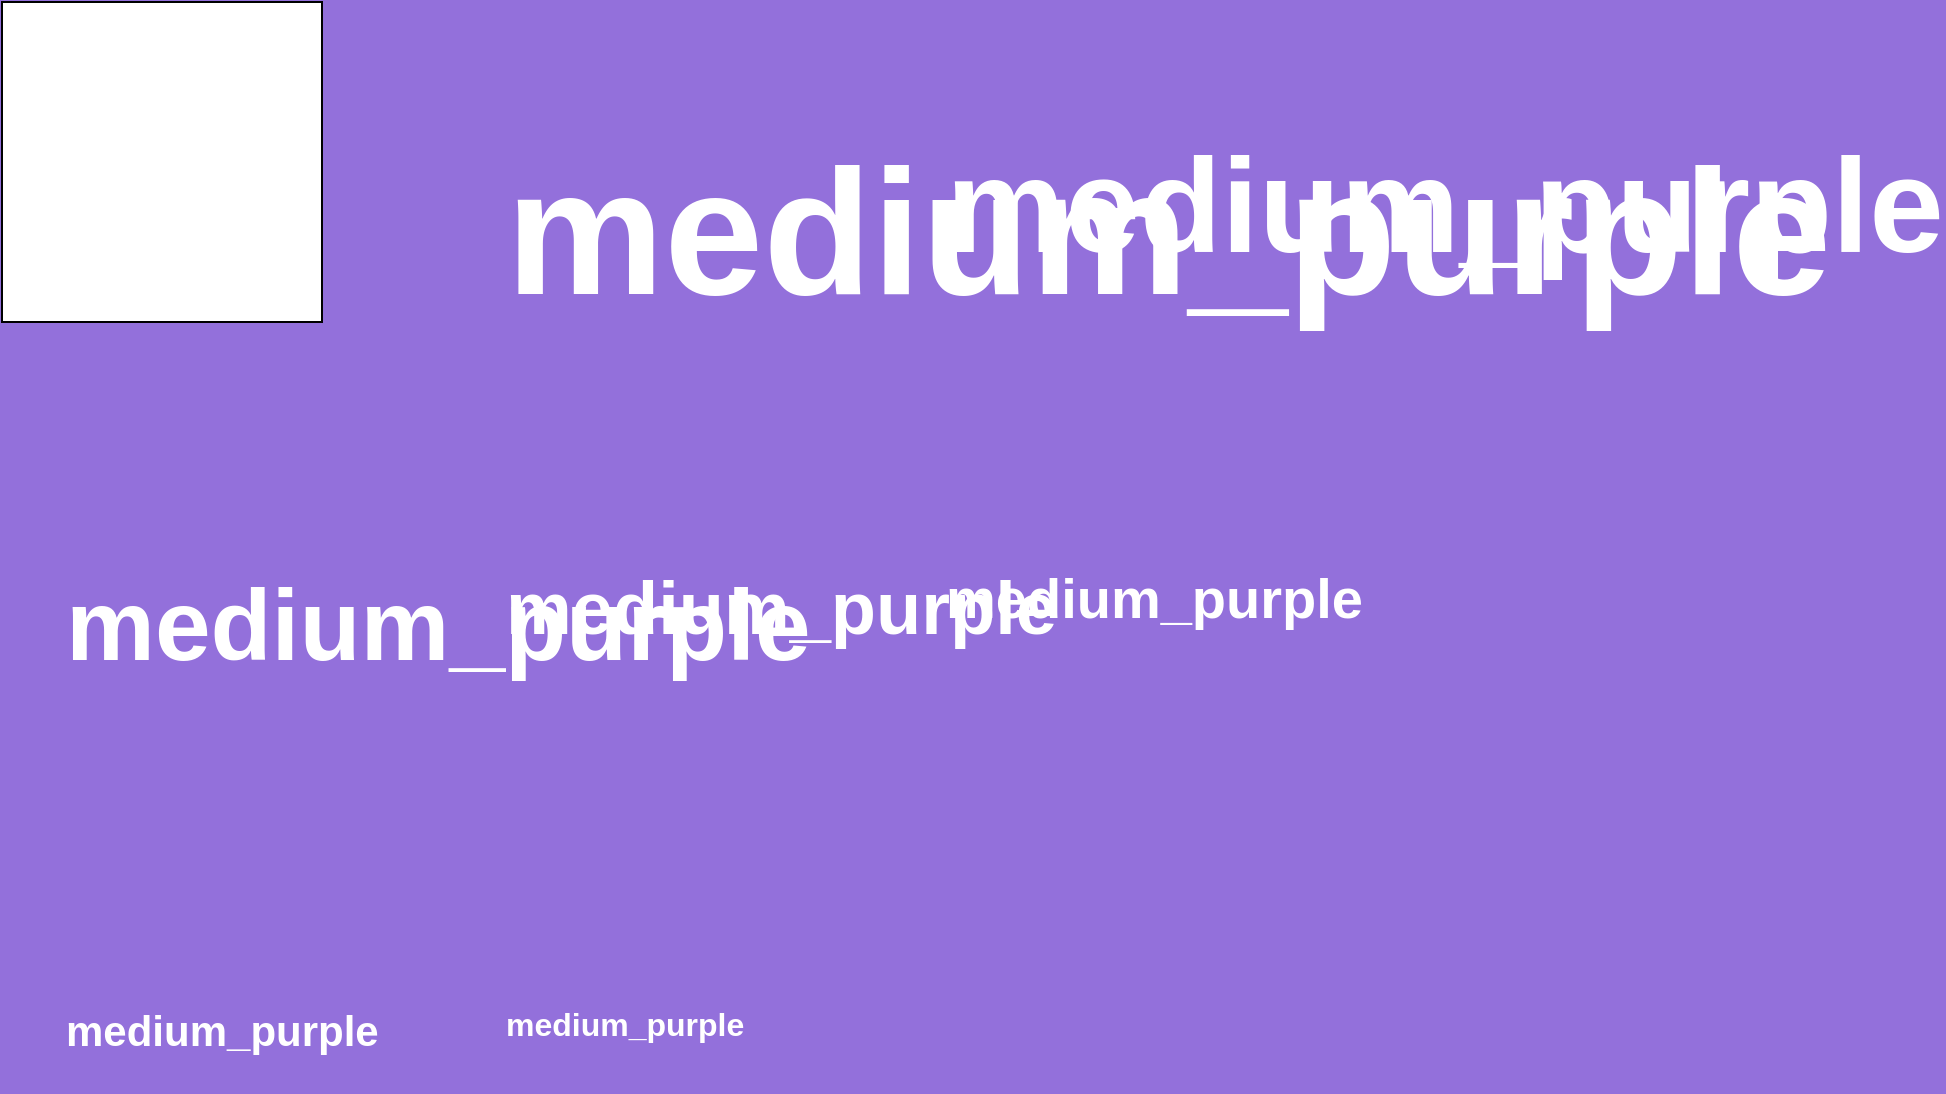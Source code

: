 <mxfile>
  <diagram id="VuY" name="medium_purple">
    <mxGraphModel dx="0" dy="0" background="#9370DB" grid="0" gridSize="10" guides="1" tooltips="1" connect="1" arrows="1" fold="1" page="1" pageScale="1" pageWidth="1169" pageHeight="827" math="0" shadow="0">
      <root>
        <mxCell id="page_root_VuY" parent="VuY"/>
        <mxCell id="node_root_VuY" parent="page_root_VuY"/>
        <mxCell id="VuY-2" value="" style="whiteSpace=wrap;html=1;fillColor=#ffffff;strokeColor=#000000;fontColor=#000000" vertex="1" parent="node_root_VuY">
          <mxGeometry x="30" y="30" width="160" height="160" as="geometry"/>
        </mxCell>
        <mxCell id="VuY-3" value="medium_purple" style="whiteSpace=wrap;html=1;fontColor=#FFFFFF;text;fontSize=89;fontStyle=1;fillColor=none" vertex="1" parent="node_root_VuY">
          <mxGeometry x="280" y="85" width="100" height="50" as="geometry"/>
        </mxCell>
        <mxCell id="VuY-4" value="medium_purple" style="whiteSpace=wrap;html=1;fontColor=#FFFFFF;text;fontSize=67;fontStyle=1;fillColor=none" vertex="1" parent="node_root_VuY">
          <mxGeometry x="500" y="85" width="100" height="50" as="geometry"/>
        </mxCell>
        <mxCell id="VuY-5" value="medium_purple" style="whiteSpace=wrap;html=1;fontColor=#FFFFFF;text;fontSize=50;fontStyle=1;fillColor=none" vertex="1" parent="node_root_VuY">
          <mxGeometry x="60" y="305" width="100" height="50" as="geometry"/>
        </mxCell>
        <mxCell id="VuY-6" value="medium_purple" style="whiteSpace=wrap;html=1;fontColor=#FFFFFF;text;fontSize=37;fontStyle=1;fillColor=none" vertex="1" parent="node_root_VuY">
          <mxGeometry x="280" y="305" width="100" height="50" as="geometry"/>
        </mxCell>
        <mxCell id="VuY-7" value="medium_purple" style="whiteSpace=wrap;html=1;fontColor=#FFFFFF;text;fontSize=28;fontStyle=1;fillColor=none" vertex="1" parent="node_root_VuY">
          <mxGeometry x="500" y="305" width="100" height="50" as="geometry"/>
        </mxCell>
        <mxCell id="VuY-8" value="medium_purple" style="whiteSpace=wrap;html=1;fontColor=#FFFFFF;text;fontSize=21;fontStyle=1;fillColor=none" vertex="1" parent="node_root_VuY">
          <mxGeometry x="60" y="525" width="100" height="50" as="geometry"/>
        </mxCell>
        <mxCell id="VuY-9" value="medium_purple" style="whiteSpace=wrap;html=1;fontColor=#FFFFFF;text;fontSize=16;fontStyle=1;fillColor=none" vertex="1" parent="node_root_VuY">
          <mxGeometry x="280" y="525" width="100" height="50" as="geometry"/>
        </mxCell>
      </root>
    </mxGraphModel>
  </diagram>
  <diagram id="MVW" name="dark_violet">
    <mxGraphModel dx="0" dy="0" background="#9400D3" grid="0" gridSize="10" guides="1" tooltips="1" connect="1" arrows="1" fold="1" page="1" pageScale="1" pageWidth="1169" pageHeight="827" math="0" shadow="0">
      <root>
        <mxCell id="page_root_MVW" parent="MVW"/>
        <mxCell id="node_root_MVW" parent="page_root_MVW"/>
        <mxCell id="MVW-2" value="" style="whiteSpace=wrap;html=1;fillColor=#ffffff;strokeColor=#000000;fontColor=#000000" vertex="1" parent="node_root_MVW">
          <mxGeometry x="30" y="30" width="160" height="160" as="geometry"/>
        </mxCell>
        <mxCell id="MVW-3" value="dark_violet" style="whiteSpace=wrap;html=1;fontColor=#FFFFFF;text;fontSize=89;fontStyle=1;fillColor=none" vertex="1" parent="node_root_MVW">
          <mxGeometry x="280" y="85" width="100" height="50" as="geometry"/>
        </mxCell>
        <mxCell id="MVW-4" value="dark_violet" style="whiteSpace=wrap;html=1;fontColor=#FFFFFF;text;fontSize=67;fontStyle=1;fillColor=none" vertex="1" parent="node_root_MVW">
          <mxGeometry x="500" y="85" width="100" height="50" as="geometry"/>
        </mxCell>
        <mxCell id="MVW-5" value="dark_violet" style="whiteSpace=wrap;html=1;fontColor=#FFFFFF;text;fontSize=50;fontStyle=1;fillColor=none" vertex="1" parent="node_root_MVW">
          <mxGeometry x="60" y="305" width="100" height="50" as="geometry"/>
        </mxCell>
        <mxCell id="MVW-6" value="dark_violet" style="whiteSpace=wrap;html=1;fontColor=#FFFFFF;text;fontSize=37;fontStyle=1;fillColor=none" vertex="1" parent="node_root_MVW">
          <mxGeometry x="280" y="305" width="100" height="50" as="geometry"/>
        </mxCell>
        <mxCell id="MVW-7" value="dark_violet" style="whiteSpace=wrap;html=1;fontColor=#FFFFFF;text;fontSize=28;fontStyle=1;fillColor=none" vertex="1" parent="node_root_MVW">
          <mxGeometry x="500" y="305" width="100" height="50" as="geometry"/>
        </mxCell>
        <mxCell id="MVW-8" value="dark_violet" style="whiteSpace=wrap;html=1;fontColor=#FFFFFF;text;fontSize=21;fontStyle=1;fillColor=none" vertex="1" parent="node_root_MVW">
          <mxGeometry x="60" y="525" width="100" height="50" as="geometry"/>
        </mxCell>
        <mxCell id="MVW-9" value="dark_violet" style="whiteSpace=wrap;html=1;fontColor=#FFFFFF;text;fontSize=16;fontStyle=1;fillColor=none" vertex="1" parent="node_root_MVW">
          <mxGeometry x="280" y="525" width="100" height="50" as="geometry"/>
        </mxCell>
      </root>
    </mxGraphModel>
  </diagram>
  <diagram id="BAK" name="pale_green">
    <mxGraphModel dx="0" dy="0" background="#98FB98" grid="0" gridSize="10" guides="1" tooltips="1" connect="1" arrows="1" fold="1" page="1" pageScale="1" pageWidth="1169" pageHeight="827" math="0" shadow="0">
      <root>
        <mxCell id="page_root_BAK" parent="BAK"/>
        <mxCell id="node_root_BAK" parent="page_root_BAK"/>
        <mxCell id="BAK-2" value="" style="whiteSpace=wrap;html=1;fillColor=#ffffff;strokeColor=#000000;fontColor=#000000" vertex="1" parent="node_root_BAK">
          <mxGeometry x="30" y="30" width="160" height="160" as="geometry"/>
        </mxCell>
        <mxCell id="BAK-3" value="pale_green" style="whiteSpace=wrap;html=1;fontColor=#1F2D3D;text;fontSize=89;fontStyle=1;fillColor=none" vertex="1" parent="node_root_BAK">
          <mxGeometry x="280" y="85" width="100" height="50" as="geometry"/>
        </mxCell>
        <mxCell id="BAK-4" value="pale_green" style="whiteSpace=wrap;html=1;fontColor=#1F2D3D;text;fontSize=67;fontStyle=1;fillColor=none" vertex="1" parent="node_root_BAK">
          <mxGeometry x="500" y="85" width="100" height="50" as="geometry"/>
        </mxCell>
        <mxCell id="BAK-5" value="pale_green" style="whiteSpace=wrap;html=1;fontColor=#1F2D3D;text;fontSize=50;fontStyle=1;fillColor=none" vertex="1" parent="node_root_BAK">
          <mxGeometry x="60" y="305" width="100" height="50" as="geometry"/>
        </mxCell>
        <mxCell id="BAK-6" value="pale_green" style="whiteSpace=wrap;html=1;fontColor=#1F2D3D;text;fontSize=37;fontStyle=1;fillColor=none" vertex="1" parent="node_root_BAK">
          <mxGeometry x="280" y="305" width="100" height="50" as="geometry"/>
        </mxCell>
        <mxCell id="BAK-7" value="pale_green" style="whiteSpace=wrap;html=1;fontColor=#1F2D3D;text;fontSize=28;fontStyle=1;fillColor=none" vertex="1" parent="node_root_BAK">
          <mxGeometry x="500" y="305" width="100" height="50" as="geometry"/>
        </mxCell>
        <mxCell id="BAK-8" value="pale_green" style="whiteSpace=wrap;html=1;fontColor=#1F2D3D;text;fontSize=21;fontStyle=1;fillColor=none" vertex="1" parent="node_root_BAK">
          <mxGeometry x="60" y="525" width="100" height="50" as="geometry"/>
        </mxCell>
        <mxCell id="BAK-9" value="pale_green" style="whiteSpace=wrap;html=1;fontColor=#1F2D3D;text;fontSize=16;fontStyle=1;fillColor=none" vertex="1" parent="node_root_BAK">
          <mxGeometry x="280" y="525" width="100" height="50" as="geometry"/>
        </mxCell>
      </root>
    </mxGraphModel>
  </diagram>
  <diagram id="IHz" name="dark_orchid">
    <mxGraphModel dx="0" dy="0" background="#9932CC" grid="0" gridSize="10" guides="1" tooltips="1" connect="1" arrows="1" fold="1" page="1" pageScale="1" pageWidth="1169" pageHeight="827" math="0" shadow="0">
      <root>
        <mxCell id="page_root_IHz" parent="IHz"/>
        <mxCell id="node_root_IHz" parent="page_root_IHz"/>
        <mxCell id="IHz-2" value="" style="whiteSpace=wrap;html=1;fillColor=#ffffff;strokeColor=#000000;fontColor=#000000" vertex="1" parent="node_root_IHz">
          <mxGeometry x="30" y="30" width="160" height="160" as="geometry"/>
        </mxCell>
        <mxCell id="IHz-3" value="dark_orchid" style="whiteSpace=wrap;html=1;fontColor=#FFFFFF;text;fontSize=89;fontStyle=1;fillColor=none" vertex="1" parent="node_root_IHz">
          <mxGeometry x="280" y="85" width="100" height="50" as="geometry"/>
        </mxCell>
        <mxCell id="IHz-4" value="dark_orchid" style="whiteSpace=wrap;html=1;fontColor=#FFFFFF;text;fontSize=67;fontStyle=1;fillColor=none" vertex="1" parent="node_root_IHz">
          <mxGeometry x="500" y="85" width="100" height="50" as="geometry"/>
        </mxCell>
        <mxCell id="IHz-5" value="dark_orchid" style="whiteSpace=wrap;html=1;fontColor=#FFFFFF;text;fontSize=50;fontStyle=1;fillColor=none" vertex="1" parent="node_root_IHz">
          <mxGeometry x="60" y="305" width="100" height="50" as="geometry"/>
        </mxCell>
        <mxCell id="IHz-6" value="dark_orchid" style="whiteSpace=wrap;html=1;fontColor=#FFFFFF;text;fontSize=37;fontStyle=1;fillColor=none" vertex="1" parent="node_root_IHz">
          <mxGeometry x="280" y="305" width="100" height="50" as="geometry"/>
        </mxCell>
        <mxCell id="IHz-7" value="dark_orchid" style="whiteSpace=wrap;html=1;fontColor=#FFFFFF;text;fontSize=28;fontStyle=1;fillColor=none" vertex="1" parent="node_root_IHz">
          <mxGeometry x="500" y="305" width="100" height="50" as="geometry"/>
        </mxCell>
        <mxCell id="IHz-8" value="dark_orchid" style="whiteSpace=wrap;html=1;fontColor=#FFFFFF;text;fontSize=21;fontStyle=1;fillColor=none" vertex="1" parent="node_root_IHz">
          <mxGeometry x="60" y="525" width="100" height="50" as="geometry"/>
        </mxCell>
        <mxCell id="IHz-9" value="dark_orchid" style="whiteSpace=wrap;html=1;fontColor=#FFFFFF;text;fontSize=16;fontStyle=1;fillColor=none" vertex="1" parent="node_root_IHz">
          <mxGeometry x="280" y="525" width="100" height="50" as="geometry"/>
        </mxCell>
      </root>
    </mxGraphModel>
  </diagram>
  <diagram id="iCE" name="yellow_green">
    <mxGraphModel dx="0" dy="0" background="#9ACD32" grid="0" gridSize="10" guides="1" tooltips="1" connect="1" arrows="1" fold="1" page="1" pageScale="1" pageWidth="1169" pageHeight="827" math="0" shadow="0">
      <root>
        <mxCell id="page_root_iCE" parent="iCE"/>
        <mxCell id="node_root_iCE" parent="page_root_iCE"/>
        <mxCell id="iCE-2" value="" style="whiteSpace=wrap;html=1;fillColor=#ffffff;strokeColor=#000000;fontColor=#000000" vertex="1" parent="node_root_iCE">
          <mxGeometry x="30" y="30" width="160" height="160" as="geometry"/>
        </mxCell>
        <mxCell id="iCE-3" value="yellow_green" style="whiteSpace=wrap;html=1;fontColor=#1F2D3D;text;fontSize=89;fontStyle=1;fillColor=none" vertex="1" parent="node_root_iCE">
          <mxGeometry x="280" y="85" width="100" height="50" as="geometry"/>
        </mxCell>
        <mxCell id="iCE-4" value="yellow_green" style="whiteSpace=wrap;html=1;fontColor=#1F2D3D;text;fontSize=67;fontStyle=1;fillColor=none" vertex="1" parent="node_root_iCE">
          <mxGeometry x="500" y="85" width="100" height="50" as="geometry"/>
        </mxCell>
        <mxCell id="iCE-5" value="yellow_green" style="whiteSpace=wrap;html=1;fontColor=#1F2D3D;text;fontSize=50;fontStyle=1;fillColor=none" vertex="1" parent="node_root_iCE">
          <mxGeometry x="60" y="305" width="100" height="50" as="geometry"/>
        </mxCell>
        <mxCell id="iCE-6" value="yellow_green" style="whiteSpace=wrap;html=1;fontColor=#1F2D3D;text;fontSize=37;fontStyle=1;fillColor=none" vertex="1" parent="node_root_iCE">
          <mxGeometry x="280" y="305" width="100" height="50" as="geometry"/>
        </mxCell>
        <mxCell id="iCE-7" value="yellow_green" style="whiteSpace=wrap;html=1;fontColor=#1F2D3D;text;fontSize=28;fontStyle=1;fillColor=none" vertex="1" parent="node_root_iCE">
          <mxGeometry x="500" y="305" width="100" height="50" as="geometry"/>
        </mxCell>
        <mxCell id="iCE-8" value="yellow_green" style="whiteSpace=wrap;html=1;fontColor=#1F2D3D;text;fontSize=21;fontStyle=1;fillColor=none" vertex="1" parent="node_root_iCE">
          <mxGeometry x="60" y="525" width="100" height="50" as="geometry"/>
        </mxCell>
        <mxCell id="iCE-9" value="yellow_green" style="whiteSpace=wrap;html=1;fontColor=#1F2D3D;text;fontSize=16;fontStyle=1;fillColor=none" vertex="1" parent="node_root_iCE">
          <mxGeometry x="280" y="525" width="100" height="50" as="geometry"/>
        </mxCell>
      </root>
    </mxGraphModel>
  </diagram>
  <diagram id="4Rz" name="sienna">
    <mxGraphModel dx="0" dy="0" background="#A0522D" grid="0" gridSize="10" guides="1" tooltips="1" connect="1" arrows="1" fold="1" page="1" pageScale="1" pageWidth="1169" pageHeight="827" math="0" shadow="0">
      <root>
        <mxCell id="page_root_4Rz" parent="4Rz"/>
        <mxCell id="node_root_4Rz" parent="page_root_4Rz"/>
        <mxCell id="4Rz-2" value="" style="whiteSpace=wrap;html=1;fillColor=#ffffff;strokeColor=#000000;fontColor=#000000" vertex="1" parent="node_root_4Rz">
          <mxGeometry x="30" y="30" width="160" height="160" as="geometry"/>
        </mxCell>
        <mxCell id="4Rz-3" value="sienna" style="whiteSpace=wrap;html=1;fontColor=#FFFFFF;text;fontSize=89;fontStyle=1;fillColor=none" vertex="1" parent="node_root_4Rz">
          <mxGeometry x="280" y="85" width="100" height="50" as="geometry"/>
        </mxCell>
        <mxCell id="4Rz-4" value="sienna" style="whiteSpace=wrap;html=1;fontColor=#FFFFFF;text;fontSize=67;fontStyle=1;fillColor=none" vertex="1" parent="node_root_4Rz">
          <mxGeometry x="500" y="85" width="100" height="50" as="geometry"/>
        </mxCell>
        <mxCell id="4Rz-5" value="sienna" style="whiteSpace=wrap;html=1;fontColor=#FFFFFF;text;fontSize=50;fontStyle=1;fillColor=none" vertex="1" parent="node_root_4Rz">
          <mxGeometry x="60" y="305" width="100" height="50" as="geometry"/>
        </mxCell>
        <mxCell id="4Rz-6" value="sienna" style="whiteSpace=wrap;html=1;fontColor=#FFFFFF;text;fontSize=37;fontStyle=1;fillColor=none" vertex="1" parent="node_root_4Rz">
          <mxGeometry x="280" y="305" width="100" height="50" as="geometry"/>
        </mxCell>
        <mxCell id="4Rz-7" value="sienna" style="whiteSpace=wrap;html=1;fontColor=#FFFFFF;text;fontSize=28;fontStyle=1;fillColor=none" vertex="1" parent="node_root_4Rz">
          <mxGeometry x="500" y="305" width="100" height="50" as="geometry"/>
        </mxCell>
        <mxCell id="4Rz-8" value="sienna" style="whiteSpace=wrap;html=1;fontColor=#FFFFFF;text;fontSize=21;fontStyle=1;fillColor=none" vertex="1" parent="node_root_4Rz">
          <mxGeometry x="60" y="525" width="100" height="50" as="geometry"/>
        </mxCell>
        <mxCell id="4Rz-9" value="sienna" style="whiteSpace=wrap;html=1;fontColor=#FFFFFF;text;fontSize=16;fontStyle=1;fillColor=none" vertex="1" parent="node_root_4Rz">
          <mxGeometry x="280" y="525" width="100" height="50" as="geometry"/>
        </mxCell>
      </root>
    </mxGraphModel>
  </diagram>
  <diagram id="Y4c" name="brown">
    <mxGraphModel dx="0" dy="0" background="#A52A2A" grid="0" gridSize="10" guides="1" tooltips="1" connect="1" arrows="1" fold="1" page="1" pageScale="1" pageWidth="1169" pageHeight="827" math="0" shadow="0">
      <root>
        <mxCell id="page_root_Y4c" parent="Y4c"/>
        <mxCell id="node_root_Y4c" parent="page_root_Y4c"/>
        <mxCell id="Y4c-2" value="" style="whiteSpace=wrap;html=1;fillColor=#ffffff;strokeColor=#000000;fontColor=#000000" vertex="1" parent="node_root_Y4c">
          <mxGeometry x="30" y="30" width="160" height="160" as="geometry"/>
        </mxCell>
        <mxCell id="Y4c-3" value="brown" style="whiteSpace=wrap;html=1;fontColor=#FFFFFF;text;fontSize=89;fontStyle=1;fillColor=none" vertex="1" parent="node_root_Y4c">
          <mxGeometry x="280" y="85" width="100" height="50" as="geometry"/>
        </mxCell>
        <mxCell id="Y4c-4" value="brown" style="whiteSpace=wrap;html=1;fontColor=#FFFFFF;text;fontSize=67;fontStyle=1;fillColor=none" vertex="1" parent="node_root_Y4c">
          <mxGeometry x="500" y="85" width="100" height="50" as="geometry"/>
        </mxCell>
        <mxCell id="Y4c-5" value="brown" style="whiteSpace=wrap;html=1;fontColor=#FFFFFF;text;fontSize=50;fontStyle=1;fillColor=none" vertex="1" parent="node_root_Y4c">
          <mxGeometry x="60" y="305" width="100" height="50" as="geometry"/>
        </mxCell>
        <mxCell id="Y4c-6" value="brown" style="whiteSpace=wrap;html=1;fontColor=#FFFFFF;text;fontSize=37;fontStyle=1;fillColor=none" vertex="1" parent="node_root_Y4c">
          <mxGeometry x="280" y="305" width="100" height="50" as="geometry"/>
        </mxCell>
        <mxCell id="Y4c-7" value="brown" style="whiteSpace=wrap;html=1;fontColor=#FFFFFF;text;fontSize=28;fontStyle=1;fillColor=none" vertex="1" parent="node_root_Y4c">
          <mxGeometry x="500" y="305" width="100" height="50" as="geometry"/>
        </mxCell>
        <mxCell id="Y4c-8" value="brown" style="whiteSpace=wrap;html=1;fontColor=#FFFFFF;text;fontSize=21;fontStyle=1;fillColor=none" vertex="1" parent="node_root_Y4c">
          <mxGeometry x="60" y="525" width="100" height="50" as="geometry"/>
        </mxCell>
        <mxCell id="Y4c-9" value="brown" style="whiteSpace=wrap;html=1;fontColor=#FFFFFF;text;fontSize=16;fontStyle=1;fillColor=none" vertex="1" parent="node_root_Y4c">
          <mxGeometry x="280" y="525" width="100" height="50" as="geometry"/>
        </mxCell>
      </root>
    </mxGraphModel>
  </diagram>
  <diagram id="M0I" name="dark_gray">
    <mxGraphModel dx="0" dy="0" background="#A9A9A9" grid="0" gridSize="10" guides="1" tooltips="1" connect="1" arrows="1" fold="1" page="1" pageScale="1" pageWidth="1169" pageHeight="827" math="0" shadow="0">
      <root>
        <mxCell id="page_root_M0I" parent="M0I"/>
        <mxCell id="node_root_M0I" parent="page_root_M0I"/>
        <mxCell id="M0I-2" value="" style="whiteSpace=wrap;html=1;fillColor=#ffffff;strokeColor=#000000;fontColor=#000000" vertex="1" parent="node_root_M0I">
          <mxGeometry x="30" y="30" width="160" height="160" as="geometry"/>
        </mxCell>
        <mxCell id="M0I-3" value="dark_gray" style="whiteSpace=wrap;html=1;fontColor=#1F2D3D;text;fontSize=89;fontStyle=1;fillColor=none" vertex="1" parent="node_root_M0I">
          <mxGeometry x="280" y="85" width="100" height="50" as="geometry"/>
        </mxCell>
        <mxCell id="M0I-4" value="dark_gray" style="whiteSpace=wrap;html=1;fontColor=#1F2D3D;text;fontSize=67;fontStyle=1;fillColor=none" vertex="1" parent="node_root_M0I">
          <mxGeometry x="500" y="85" width="100" height="50" as="geometry"/>
        </mxCell>
        <mxCell id="M0I-5" value="dark_gray" style="whiteSpace=wrap;html=1;fontColor=#1F2D3D;text;fontSize=50;fontStyle=1;fillColor=none" vertex="1" parent="node_root_M0I">
          <mxGeometry x="60" y="305" width="100" height="50" as="geometry"/>
        </mxCell>
        <mxCell id="M0I-6" value="dark_gray" style="whiteSpace=wrap;html=1;fontColor=#1F2D3D;text;fontSize=37;fontStyle=1;fillColor=none" vertex="1" parent="node_root_M0I">
          <mxGeometry x="280" y="305" width="100" height="50" as="geometry"/>
        </mxCell>
        <mxCell id="M0I-7" value="dark_gray" style="whiteSpace=wrap;html=1;fontColor=#1F2D3D;text;fontSize=28;fontStyle=1;fillColor=none" vertex="1" parent="node_root_M0I">
          <mxGeometry x="500" y="305" width="100" height="50" as="geometry"/>
        </mxCell>
        <mxCell id="M0I-8" value="dark_gray" style="whiteSpace=wrap;html=1;fontColor=#1F2D3D;text;fontSize=21;fontStyle=1;fillColor=none" vertex="1" parent="node_root_M0I">
          <mxGeometry x="60" y="525" width="100" height="50" as="geometry"/>
        </mxCell>
        <mxCell id="M0I-9" value="dark_gray" style="whiteSpace=wrap;html=1;fontColor=#1F2D3D;text;fontSize=16;fontStyle=1;fillColor=none" vertex="1" parent="node_root_M0I">
          <mxGeometry x="280" y="525" width="100" height="50" as="geometry"/>
        </mxCell>
      </root>
    </mxGraphModel>
  </diagram>
  <diagram id="tAm" name="dark_grey">
    <mxGraphModel dx="0" dy="0" background="#A9A9A9" grid="0" gridSize="10" guides="1" tooltips="1" connect="1" arrows="1" fold="1" page="1" pageScale="1" pageWidth="1169" pageHeight="827" math="0" shadow="0">
      <root>
        <mxCell id="page_root_tAm" parent="tAm"/>
        <mxCell id="node_root_tAm" parent="page_root_tAm"/>
        <mxCell id="tAm-2" value="" style="whiteSpace=wrap;html=1;fillColor=#ffffff;strokeColor=#000000;fontColor=#000000" vertex="1" parent="node_root_tAm">
          <mxGeometry x="30" y="30" width="160" height="160" as="geometry"/>
        </mxCell>
        <mxCell id="tAm-3" value="dark_grey" style="whiteSpace=wrap;html=1;fontColor=#1F2D3D;text;fontSize=89;fontStyle=1;fillColor=none" vertex="1" parent="node_root_tAm">
          <mxGeometry x="280" y="85" width="100" height="50" as="geometry"/>
        </mxCell>
        <mxCell id="tAm-4" value="dark_grey" style="whiteSpace=wrap;html=1;fontColor=#1F2D3D;text;fontSize=67;fontStyle=1;fillColor=none" vertex="1" parent="node_root_tAm">
          <mxGeometry x="500" y="85" width="100" height="50" as="geometry"/>
        </mxCell>
        <mxCell id="tAm-5" value="dark_grey" style="whiteSpace=wrap;html=1;fontColor=#1F2D3D;text;fontSize=50;fontStyle=1;fillColor=none" vertex="1" parent="node_root_tAm">
          <mxGeometry x="60" y="305" width="100" height="50" as="geometry"/>
        </mxCell>
        <mxCell id="tAm-6" value="dark_grey" style="whiteSpace=wrap;html=1;fontColor=#1F2D3D;text;fontSize=37;fontStyle=1;fillColor=none" vertex="1" parent="node_root_tAm">
          <mxGeometry x="280" y="305" width="100" height="50" as="geometry"/>
        </mxCell>
        <mxCell id="tAm-7" value="dark_grey" style="whiteSpace=wrap;html=1;fontColor=#1F2D3D;text;fontSize=28;fontStyle=1;fillColor=none" vertex="1" parent="node_root_tAm">
          <mxGeometry x="500" y="305" width="100" height="50" as="geometry"/>
        </mxCell>
        <mxCell id="tAm-8" value="dark_grey" style="whiteSpace=wrap;html=1;fontColor=#1F2D3D;text;fontSize=21;fontStyle=1;fillColor=none" vertex="1" parent="node_root_tAm">
          <mxGeometry x="60" y="525" width="100" height="50" as="geometry"/>
        </mxCell>
        <mxCell id="tAm-9" value="dark_grey" style="whiteSpace=wrap;html=1;fontColor=#1F2D3D;text;fontSize=16;fontStyle=1;fillColor=none" vertex="1" parent="node_root_tAm">
          <mxGeometry x="280" y="525" width="100" height="50" as="geometry"/>
        </mxCell>
      </root>
    </mxGraphModel>
  </diagram>
  <diagram id="wiN" name="light_blue">
    <mxGraphModel dx="0" dy="0" background="#ADD8E6" grid="0" gridSize="10" guides="1" tooltips="1" connect="1" arrows="1" fold="1" page="1" pageScale="1" pageWidth="1169" pageHeight="827" math="0" shadow="0">
      <root>
        <mxCell id="page_root_wiN" parent="wiN"/>
        <mxCell id="node_root_wiN" parent="page_root_wiN"/>
        <mxCell id="wiN-2" value="" style="whiteSpace=wrap;html=1;fillColor=#ffffff;strokeColor=#000000;fontColor=#000000" vertex="1" parent="node_root_wiN">
          <mxGeometry x="30" y="30" width="160" height="160" as="geometry"/>
        </mxCell>
        <mxCell id="wiN-3" value="light_blue" style="whiteSpace=wrap;html=1;fontColor=#1F2D3D;text;fontSize=89;fontStyle=1;fillColor=none" vertex="1" parent="node_root_wiN">
          <mxGeometry x="280" y="85" width="100" height="50" as="geometry"/>
        </mxCell>
        <mxCell id="wiN-4" value="light_blue" style="whiteSpace=wrap;html=1;fontColor=#1F2D3D;text;fontSize=67;fontStyle=1;fillColor=none" vertex="1" parent="node_root_wiN">
          <mxGeometry x="500" y="85" width="100" height="50" as="geometry"/>
        </mxCell>
        <mxCell id="wiN-5" value="light_blue" style="whiteSpace=wrap;html=1;fontColor=#1F2D3D;text;fontSize=50;fontStyle=1;fillColor=none" vertex="1" parent="node_root_wiN">
          <mxGeometry x="60" y="305" width="100" height="50" as="geometry"/>
        </mxCell>
        <mxCell id="wiN-6" value="light_blue" style="whiteSpace=wrap;html=1;fontColor=#1F2D3D;text;fontSize=37;fontStyle=1;fillColor=none" vertex="1" parent="node_root_wiN">
          <mxGeometry x="280" y="305" width="100" height="50" as="geometry"/>
        </mxCell>
        <mxCell id="wiN-7" value="light_blue" style="whiteSpace=wrap;html=1;fontColor=#1F2D3D;text;fontSize=28;fontStyle=1;fillColor=none" vertex="1" parent="node_root_wiN">
          <mxGeometry x="500" y="305" width="100" height="50" as="geometry"/>
        </mxCell>
        <mxCell id="wiN-8" value="light_blue" style="whiteSpace=wrap;html=1;fontColor=#1F2D3D;text;fontSize=21;fontStyle=1;fillColor=none" vertex="1" parent="node_root_wiN">
          <mxGeometry x="60" y="525" width="100" height="50" as="geometry"/>
        </mxCell>
        <mxCell id="wiN-9" value="light_blue" style="whiteSpace=wrap;html=1;fontColor=#1F2D3D;text;fontSize=16;fontStyle=1;fillColor=none" vertex="1" parent="node_root_wiN">
          <mxGeometry x="280" y="525" width="100" height="50" as="geometry"/>
        </mxCell>
      </root>
    </mxGraphModel>
  </diagram>
  <diagram id="Sf1" name="green_yellow">
    <mxGraphModel dx="0" dy="0" background="#ADFF2F" grid="0" gridSize="10" guides="1" tooltips="1" connect="1" arrows="1" fold="1" page="1" pageScale="1" pageWidth="1169" pageHeight="827" math="0" shadow="0">
      <root>
        <mxCell id="page_root_Sf1" parent="Sf1"/>
        <mxCell id="node_root_Sf1" parent="page_root_Sf1"/>
        <mxCell id="Sf1-2" value="" style="whiteSpace=wrap;html=1;fillColor=#ffffff;strokeColor=#000000;fontColor=#000000" vertex="1" parent="node_root_Sf1">
          <mxGeometry x="30" y="30" width="160" height="160" as="geometry"/>
        </mxCell>
        <mxCell id="Sf1-3" value="green_yellow" style="whiteSpace=wrap;html=1;fontColor=#1F2D3D;text;fontSize=89;fontStyle=1;fillColor=none" vertex="1" parent="node_root_Sf1">
          <mxGeometry x="280" y="85" width="100" height="50" as="geometry"/>
        </mxCell>
        <mxCell id="Sf1-4" value="green_yellow" style="whiteSpace=wrap;html=1;fontColor=#1F2D3D;text;fontSize=67;fontStyle=1;fillColor=none" vertex="1" parent="node_root_Sf1">
          <mxGeometry x="500" y="85" width="100" height="50" as="geometry"/>
        </mxCell>
        <mxCell id="Sf1-5" value="green_yellow" style="whiteSpace=wrap;html=1;fontColor=#1F2D3D;text;fontSize=50;fontStyle=1;fillColor=none" vertex="1" parent="node_root_Sf1">
          <mxGeometry x="60" y="305" width="100" height="50" as="geometry"/>
        </mxCell>
        <mxCell id="Sf1-6" value="green_yellow" style="whiteSpace=wrap;html=1;fontColor=#1F2D3D;text;fontSize=37;fontStyle=1;fillColor=none" vertex="1" parent="node_root_Sf1">
          <mxGeometry x="280" y="305" width="100" height="50" as="geometry"/>
        </mxCell>
        <mxCell id="Sf1-7" value="green_yellow" style="whiteSpace=wrap;html=1;fontColor=#1F2D3D;text;fontSize=28;fontStyle=1;fillColor=none" vertex="1" parent="node_root_Sf1">
          <mxGeometry x="500" y="305" width="100" height="50" as="geometry"/>
        </mxCell>
        <mxCell id="Sf1-8" value="green_yellow" style="whiteSpace=wrap;html=1;fontColor=#1F2D3D;text;fontSize=21;fontStyle=1;fillColor=none" vertex="1" parent="node_root_Sf1">
          <mxGeometry x="60" y="525" width="100" height="50" as="geometry"/>
        </mxCell>
        <mxCell id="Sf1-9" value="green_yellow" style="whiteSpace=wrap;html=1;fontColor=#1F2D3D;text;fontSize=16;fontStyle=1;fillColor=none" vertex="1" parent="node_root_Sf1">
          <mxGeometry x="280" y="525" width="100" height="50" as="geometry"/>
        </mxCell>
      </root>
    </mxGraphModel>
  </diagram>
  <diagram id="YP2" name="pale_turquoise">
    <mxGraphModel dx="0" dy="0" background="#AFEEEE" grid="0" gridSize="10" guides="1" tooltips="1" connect="1" arrows="1" fold="1" page="1" pageScale="1" pageWidth="1169" pageHeight="827" math="0" shadow="0">
      <root>
        <mxCell id="page_root_YP2" parent="YP2"/>
        <mxCell id="node_root_YP2" parent="page_root_YP2"/>
        <mxCell id="YP2-2" value="" style="whiteSpace=wrap;html=1;fillColor=#ffffff;strokeColor=#000000;fontColor=#000000" vertex="1" parent="node_root_YP2">
          <mxGeometry x="30" y="30" width="160" height="160" as="geometry"/>
        </mxCell>
        <mxCell id="YP2-3" value="pale_turquoise" style="whiteSpace=wrap;html=1;fontColor=#1F2D3D;text;fontSize=89;fontStyle=1;fillColor=none" vertex="1" parent="node_root_YP2">
          <mxGeometry x="280" y="85" width="100" height="50" as="geometry"/>
        </mxCell>
        <mxCell id="YP2-4" value="pale_turquoise" style="whiteSpace=wrap;html=1;fontColor=#1F2D3D;text;fontSize=67;fontStyle=1;fillColor=none" vertex="1" parent="node_root_YP2">
          <mxGeometry x="500" y="85" width="100" height="50" as="geometry"/>
        </mxCell>
        <mxCell id="YP2-5" value="pale_turquoise" style="whiteSpace=wrap;html=1;fontColor=#1F2D3D;text;fontSize=50;fontStyle=1;fillColor=none" vertex="1" parent="node_root_YP2">
          <mxGeometry x="60" y="305" width="100" height="50" as="geometry"/>
        </mxCell>
        <mxCell id="YP2-6" value="pale_turquoise" style="whiteSpace=wrap;html=1;fontColor=#1F2D3D;text;fontSize=37;fontStyle=1;fillColor=none" vertex="1" parent="node_root_YP2">
          <mxGeometry x="280" y="305" width="100" height="50" as="geometry"/>
        </mxCell>
        <mxCell id="YP2-7" value="pale_turquoise" style="whiteSpace=wrap;html=1;fontColor=#1F2D3D;text;fontSize=28;fontStyle=1;fillColor=none" vertex="1" parent="node_root_YP2">
          <mxGeometry x="500" y="305" width="100" height="50" as="geometry"/>
        </mxCell>
        <mxCell id="YP2-8" value="pale_turquoise" style="whiteSpace=wrap;html=1;fontColor=#1F2D3D;text;fontSize=21;fontStyle=1;fillColor=none" vertex="1" parent="node_root_YP2">
          <mxGeometry x="60" y="525" width="100" height="50" as="geometry"/>
        </mxCell>
        <mxCell id="YP2-9" value="pale_turquoise" style="whiteSpace=wrap;html=1;fontColor=#1F2D3D;text;fontSize=16;fontStyle=1;fillColor=none" vertex="1" parent="node_root_YP2">
          <mxGeometry x="280" y="525" width="100" height="50" as="geometry"/>
        </mxCell>
      </root>
    </mxGraphModel>
  </diagram>
  <diagram id="3op" name="light_steel_blue">
    <mxGraphModel dx="0" dy="0" background="#B0C4DE" grid="0" gridSize="10" guides="1" tooltips="1" connect="1" arrows="1" fold="1" page="1" pageScale="1" pageWidth="1169" pageHeight="827" math="0" shadow="0">
      <root>
        <mxCell id="page_root_3op" parent="3op"/>
        <mxCell id="node_root_3op" parent="page_root_3op"/>
        <mxCell id="3op-2" value="" style="whiteSpace=wrap;html=1;fillColor=#ffffff;strokeColor=#000000;fontColor=#000000" vertex="1" parent="node_root_3op">
          <mxGeometry x="30" y="30" width="160" height="160" as="geometry"/>
        </mxCell>
        <mxCell id="3op-3" value="light_steel_blue" style="whiteSpace=wrap;html=1;fontColor=#1F2D3D;text;fontSize=89;fontStyle=1;fillColor=none" vertex="1" parent="node_root_3op">
          <mxGeometry x="280" y="85" width="100" height="50" as="geometry"/>
        </mxCell>
        <mxCell id="3op-4" value="light_steel_blue" style="whiteSpace=wrap;html=1;fontColor=#1F2D3D;text;fontSize=67;fontStyle=1;fillColor=none" vertex="1" parent="node_root_3op">
          <mxGeometry x="500" y="85" width="100" height="50" as="geometry"/>
        </mxCell>
        <mxCell id="3op-5" value="light_steel_blue" style="whiteSpace=wrap;html=1;fontColor=#1F2D3D;text;fontSize=50;fontStyle=1;fillColor=none" vertex="1" parent="node_root_3op">
          <mxGeometry x="60" y="305" width="100" height="50" as="geometry"/>
        </mxCell>
        <mxCell id="3op-6" value="light_steel_blue" style="whiteSpace=wrap;html=1;fontColor=#1F2D3D;text;fontSize=37;fontStyle=1;fillColor=none" vertex="1" parent="node_root_3op">
          <mxGeometry x="280" y="305" width="100" height="50" as="geometry"/>
        </mxCell>
        <mxCell id="3op-7" value="light_steel_blue" style="whiteSpace=wrap;html=1;fontColor=#1F2D3D;text;fontSize=28;fontStyle=1;fillColor=none" vertex="1" parent="node_root_3op">
          <mxGeometry x="500" y="305" width="100" height="50" as="geometry"/>
        </mxCell>
        <mxCell id="3op-8" value="light_steel_blue" style="whiteSpace=wrap;html=1;fontColor=#1F2D3D;text;fontSize=21;fontStyle=1;fillColor=none" vertex="1" parent="node_root_3op">
          <mxGeometry x="60" y="525" width="100" height="50" as="geometry"/>
        </mxCell>
        <mxCell id="3op-9" value="light_steel_blue" style="whiteSpace=wrap;html=1;fontColor=#1F2D3D;text;fontSize=16;fontStyle=1;fillColor=none" vertex="1" parent="node_root_3op">
          <mxGeometry x="280" y="525" width="100" height="50" as="geometry"/>
        </mxCell>
      </root>
    </mxGraphModel>
  </diagram>
  <diagram id="Otb" name="powder_blue">
    <mxGraphModel dx="0" dy="0" background="#B0E0E6" grid="0" gridSize="10" guides="1" tooltips="1" connect="1" arrows="1" fold="1" page="1" pageScale="1" pageWidth="1169" pageHeight="827" math="0" shadow="0">
      <root>
        <mxCell id="page_root_Otb" parent="Otb"/>
        <mxCell id="node_root_Otb" parent="page_root_Otb"/>
        <mxCell id="Otb-2" value="" style="whiteSpace=wrap;html=1;fillColor=#ffffff;strokeColor=#000000;fontColor=#000000" vertex="1" parent="node_root_Otb">
          <mxGeometry x="30" y="30" width="160" height="160" as="geometry"/>
        </mxCell>
        <mxCell id="Otb-3" value="powder_blue" style="whiteSpace=wrap;html=1;fontColor=#1F2D3D;text;fontSize=89;fontStyle=1;fillColor=none" vertex="1" parent="node_root_Otb">
          <mxGeometry x="280" y="85" width="100" height="50" as="geometry"/>
        </mxCell>
        <mxCell id="Otb-4" value="powder_blue" style="whiteSpace=wrap;html=1;fontColor=#1F2D3D;text;fontSize=67;fontStyle=1;fillColor=none" vertex="1" parent="node_root_Otb">
          <mxGeometry x="500" y="85" width="100" height="50" as="geometry"/>
        </mxCell>
        <mxCell id="Otb-5" value="powder_blue" style="whiteSpace=wrap;html=1;fontColor=#1F2D3D;text;fontSize=50;fontStyle=1;fillColor=none" vertex="1" parent="node_root_Otb">
          <mxGeometry x="60" y="305" width="100" height="50" as="geometry"/>
        </mxCell>
        <mxCell id="Otb-6" value="powder_blue" style="whiteSpace=wrap;html=1;fontColor=#1F2D3D;text;fontSize=37;fontStyle=1;fillColor=none" vertex="1" parent="node_root_Otb">
          <mxGeometry x="280" y="305" width="100" height="50" as="geometry"/>
        </mxCell>
        <mxCell id="Otb-7" value="powder_blue" style="whiteSpace=wrap;html=1;fontColor=#1F2D3D;text;fontSize=28;fontStyle=1;fillColor=none" vertex="1" parent="node_root_Otb">
          <mxGeometry x="500" y="305" width="100" height="50" as="geometry"/>
        </mxCell>
        <mxCell id="Otb-8" value="powder_blue" style="whiteSpace=wrap;html=1;fontColor=#1F2D3D;text;fontSize=21;fontStyle=1;fillColor=none" vertex="1" parent="node_root_Otb">
          <mxGeometry x="60" y="525" width="100" height="50" as="geometry"/>
        </mxCell>
        <mxCell id="Otb-9" value="powder_blue" style="whiteSpace=wrap;html=1;fontColor=#1F2D3D;text;fontSize=16;fontStyle=1;fillColor=none" vertex="1" parent="node_root_Otb">
          <mxGeometry x="280" y="525" width="100" height="50" as="geometry"/>
        </mxCell>
      </root>
    </mxGraphModel>
  </diagram>
  <diagram id="6Le" name="fire_brick">
    <mxGraphModel dx="0" dy="0" background="#B22222" grid="0" gridSize="10" guides="1" tooltips="1" connect="1" arrows="1" fold="1" page="1" pageScale="1" pageWidth="1169" pageHeight="827" math="0" shadow="0">
      <root>
        <mxCell id="page_root_6Le" parent="6Le"/>
        <mxCell id="node_root_6Le" parent="page_root_6Le"/>
        <mxCell id="6Le-2" value="" style="whiteSpace=wrap;html=1;fillColor=#ffffff;strokeColor=#000000;fontColor=#000000" vertex="1" parent="node_root_6Le">
          <mxGeometry x="30" y="30" width="160" height="160" as="geometry"/>
        </mxCell>
        <mxCell id="6Le-3" value="fire_brick" style="whiteSpace=wrap;html=1;fontColor=#FFFFFF;text;fontSize=89;fontStyle=1;fillColor=none" vertex="1" parent="node_root_6Le">
          <mxGeometry x="280" y="85" width="100" height="50" as="geometry"/>
        </mxCell>
        <mxCell id="6Le-4" value="fire_brick" style="whiteSpace=wrap;html=1;fontColor=#FFFFFF;text;fontSize=67;fontStyle=1;fillColor=none" vertex="1" parent="node_root_6Le">
          <mxGeometry x="500" y="85" width="100" height="50" as="geometry"/>
        </mxCell>
        <mxCell id="6Le-5" value="fire_brick" style="whiteSpace=wrap;html=1;fontColor=#FFFFFF;text;fontSize=50;fontStyle=1;fillColor=none" vertex="1" parent="node_root_6Le">
          <mxGeometry x="60" y="305" width="100" height="50" as="geometry"/>
        </mxCell>
        <mxCell id="6Le-6" value="fire_brick" style="whiteSpace=wrap;html=1;fontColor=#FFFFFF;text;fontSize=37;fontStyle=1;fillColor=none" vertex="1" parent="node_root_6Le">
          <mxGeometry x="280" y="305" width="100" height="50" as="geometry"/>
        </mxCell>
        <mxCell id="6Le-7" value="fire_brick" style="whiteSpace=wrap;html=1;fontColor=#FFFFFF;text;fontSize=28;fontStyle=1;fillColor=none" vertex="1" parent="node_root_6Le">
          <mxGeometry x="500" y="305" width="100" height="50" as="geometry"/>
        </mxCell>
        <mxCell id="6Le-8" value="fire_brick" style="whiteSpace=wrap;html=1;fontColor=#FFFFFF;text;fontSize=21;fontStyle=1;fillColor=none" vertex="1" parent="node_root_6Le">
          <mxGeometry x="60" y="525" width="100" height="50" as="geometry"/>
        </mxCell>
        <mxCell id="6Le-9" value="fire_brick" style="whiteSpace=wrap;html=1;fontColor=#FFFFFF;text;fontSize=16;fontStyle=1;fillColor=none" vertex="1" parent="node_root_6Le">
          <mxGeometry x="280" y="525" width="100" height="50" as="geometry"/>
        </mxCell>
      </root>
    </mxGraphModel>
  </diagram>
</mxfile>
